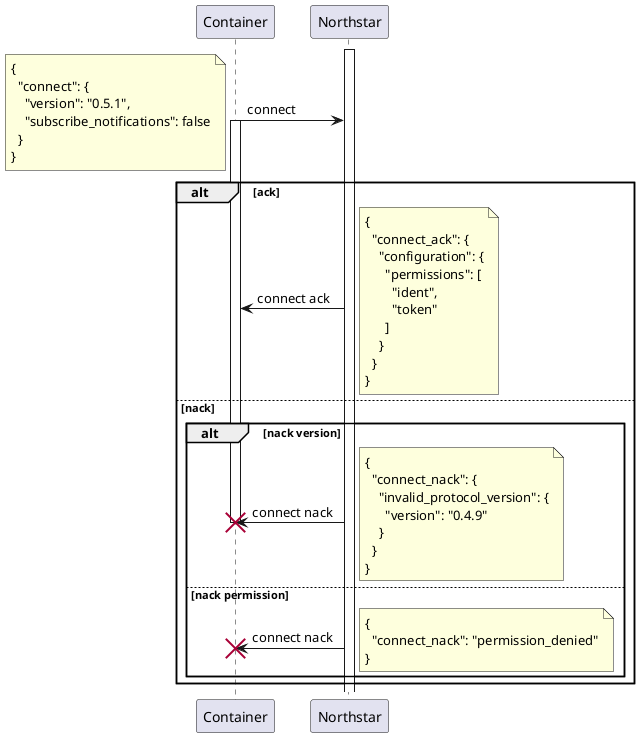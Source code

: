@startuml console-connect

participant Container
participant Northstar

activate Northstar

Container -> Northstar: connect
note left
{
  "connect": {
    "version": "0.5.1",
    "subscribe_notifications": false
  }
}
end note
activate Container
alt ack
Container <- Northstar: connect ack
note right
{
  "connect_ack": {
    "configuration": {
      "permissions": [
        "ident",
        "token"
      ]
    }
  }
}
end note
else nack

alt nack version
Container <- Northstar !!: connect nack
note right
{
  "connect_nack": {
    "invalid_protocol_version": {
      "version": "0.4.9"
    }
  }
}
end note
else nack permission
Container <- Northstar !!: connect nack
note right
{
  "connect_nack": "permission_denied"
}
end note

end
end

@enduml